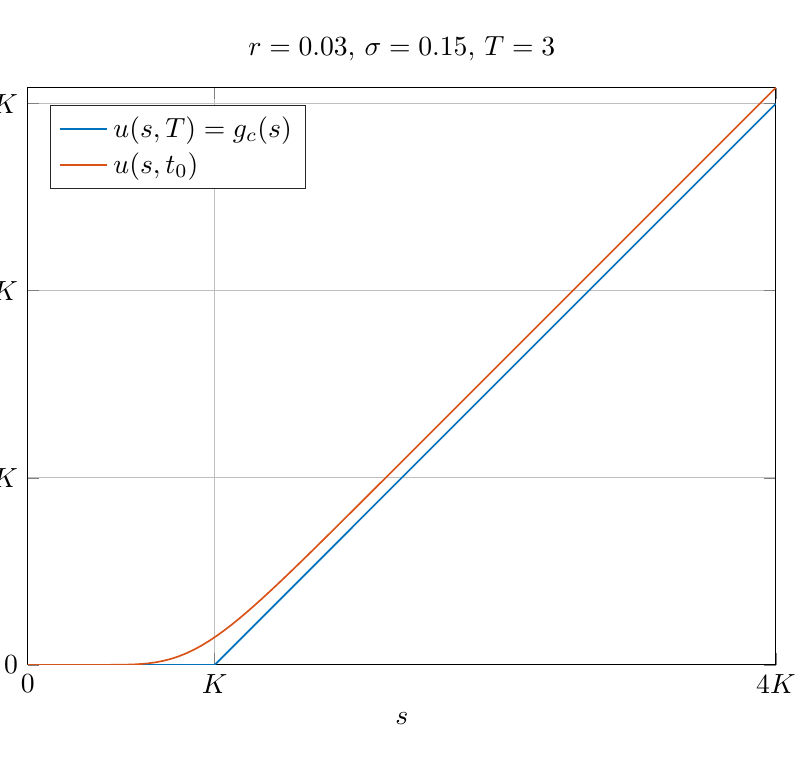 % This file was created by matlab2tikz.
%
%The latest updates can be retrieved from
%  http://www.mathworks.com/matlabcentral/fileexchange/22022-matlab2tikz-matlab2tikz
%where you can also make suggestions and rate matlab2tikz.
%
\definecolor{mycolor1}{rgb}{0.0,0.447,0.741}%
\definecolor{mycolor2}{rgb}{0.85,0.325,0.098}%
%
\begin{tikzpicture}[trim axis left, trim axis right, baseline]

\begin{axis}[%
width=6.028*0.13\textwidth,
height=4.651*0.13\textwidth,
at={(0\textwidth,0\textwidth)},
scale only axis,
xmin=0,
xmax=400,
ymin=0,
ymax=308.607,
axis background/.style={fill=white},
xmajorgrids,
ymajorgrids,
xtick={0,100,400},
xticklabels={$0$,$K$,$4K$},
ytick={0,100,200,300,400},
yticklabels={$0$,$K$,$2K$,$3K$,$4K$},
xlabel={$s$},
ylabel={$u(s,t)$},
legend style={legend cell align=left, align=left, draw=white!15!black},
title={$r=0.03$, $\sigma=0.15$, $T=3$},
legend pos = north west,
]
\addplot [color=mycolor1,semithick]
  table[row sep=crcr]{%
0	0\\
4.04	0\\
8.081	0\\
12.121	0\\
16.162	0\\
20.202	0\\
24.242	0\\
28.283	0\\
32.323	0\\
36.364	0\\
40.404	0\\
44.444	0\\
48.485	0\\
52.525	0\\
56.566	0\\
60.606	0\\
64.646	0\\
68.687	0\\
72.727	0\\
76.768	0\\
80.808	0\\
84.848	0\\
88.889	0\\
92.929	0\\
96.97	0\\
100 0\\
101.01	1.01\\
105.051	5.051\\
109.091	9.091\\
113.131	13.131\\
117.172	17.172\\
121.212	21.212\\
125.253	25.253\\
129.293	29.293\\
133.333	33.333\\
137.374	37.374\\
141.414	41.414\\
145.455	45.455\\
149.495	49.495\\
153.535	53.535\\
157.576	57.576\\
161.616	61.616\\
165.657	65.657\\
169.697	69.697\\
173.737	73.737\\
177.778	77.778\\
181.818	81.818\\
185.859	85.859\\
189.899	89.899\\
193.939	93.939\\
197.98	97.98\\
202.02	102.02\\
206.061	106.061\\
210.101	110.101\\
214.141	114.141\\
218.182	118.182\\
222.222	122.222\\
226.263	126.263\\
230.303	130.303\\
234.343	134.343\\
238.384	138.384\\
242.424	142.424\\
246.465	146.465\\
250.505	150.505\\
254.545	154.545\\
258.586	158.586\\
262.626	162.626\\
266.667	166.667\\
270.707	170.707\\
274.747	174.747\\
278.788	178.788\\
282.828	182.828\\
286.869	186.869\\
290.909	190.909\\
294.949	194.949\\
298.99	198.99\\
303.03	203.03\\
307.071	207.071\\
311.111	211.111\\
315.152	215.152\\
319.192	219.192\\
323.232	223.232\\
327.273	227.273\\
331.313	231.313\\
335.354	235.354\\
339.394	239.394\\
343.434	243.434\\
347.475	247.475\\
351.515	251.515\\
355.556	255.556\\
359.596	259.596\\
363.636	263.636\\
367.677	267.677\\
371.717	271.717\\
375.758	275.758\\
379.798	279.798\\
383.838	283.838\\
387.879	287.879\\
391.919	291.919\\
395.96	295.96\\
400	300\\
};
\addlegendentry{$u(s,T)=g_c(s)$}

\addplot [color=mycolor2,semithick]
  table[row sep=crcr]{%
0	0\\
4.04	0\\
8.081	0\\
12.121	4.065e-15\\
16.162	1.841e-11\\
20.202	5.657e-09\\
24.242	3.618e-07\\
28.283	8.472e-06\\
32.323	9.986e-05\\
36.364	0.001\\
40.404	0.004\\
44.444	0.014\\
48.485	0.041\\
52.525	0.106\\
56.566	0.235\\
60.606	0.467\\
64.646	0.843\\
68.687	1.407\\
72.727	2.198\\
76.768	3.248\\
80.808	4.58\\
84.848	6.203\\
88.889	8.118\\
92.929	10.313\\
96.97	12.773\\
101.01	15.475\\
105.051	18.394\\
109.091	21.505\\
113.131	24.781\\
117.172	28.198\\
121.212	31.734\\
125.253	35.369\\
129.293	39.085\\
133.333	42.868\\
137.374	46.704\\
141.414	50.584\\
145.455	54.499\\
149.495	58.441\\
153.535	62.404\\
157.576	66.385\\
161.616	70.379\\
165.657	74.383\\
169.697	78.396\\
173.737	82.415\\
177.778	86.439\\
181.818	90.467\\
185.859	94.498\\
189.899	98.53\\
193.939	102.565\\
197.98	106.601\\
202.02	110.638\\
206.061	114.676\\
210.101	118.714\\
214.141	122.753\\
218.182	126.793\\
222.222	130.832\\
226.263	134.872\\
230.303	138.912\\
234.343	142.952\\
238.384	146.992\\
242.424	151.032\\
246.465	155.072\\
250.505	159.112\\
254.545	163.153\\
258.586	167.193\\
262.626	171.233\\
266.667	175.274\\
270.707	179.314\\
274.747	183.354\\
278.788	187.395\\
282.828	191.435\\
286.869	195.476\\
290.909	199.516\\
294.949	203.556\\
298.99	207.597\\
303.03	211.637\\
307.071	215.678\\
311.111	219.718\\
315.152	223.758\\
319.192	227.799\\
323.232	231.839\\
327.273	235.88\\
331.313	239.92\\
335.354	243.96\\
339.394	248.001\\
343.434	252.041\\
347.475	256.082\\
351.515	260.122\\
355.556	264.162\\
359.596	268.203\\
363.636	272.243\\
367.677	276.284\\
371.717	280.324\\
375.758	284.364\\
379.798	288.405\\
383.838	292.445\\
387.879	296.486\\
391.919	300.526\\
395.96	304.566\\
400	308.607\\
};
\addlegendentry{$u(s,t_0)$}

\end{axis}
\end{tikzpicture}%
